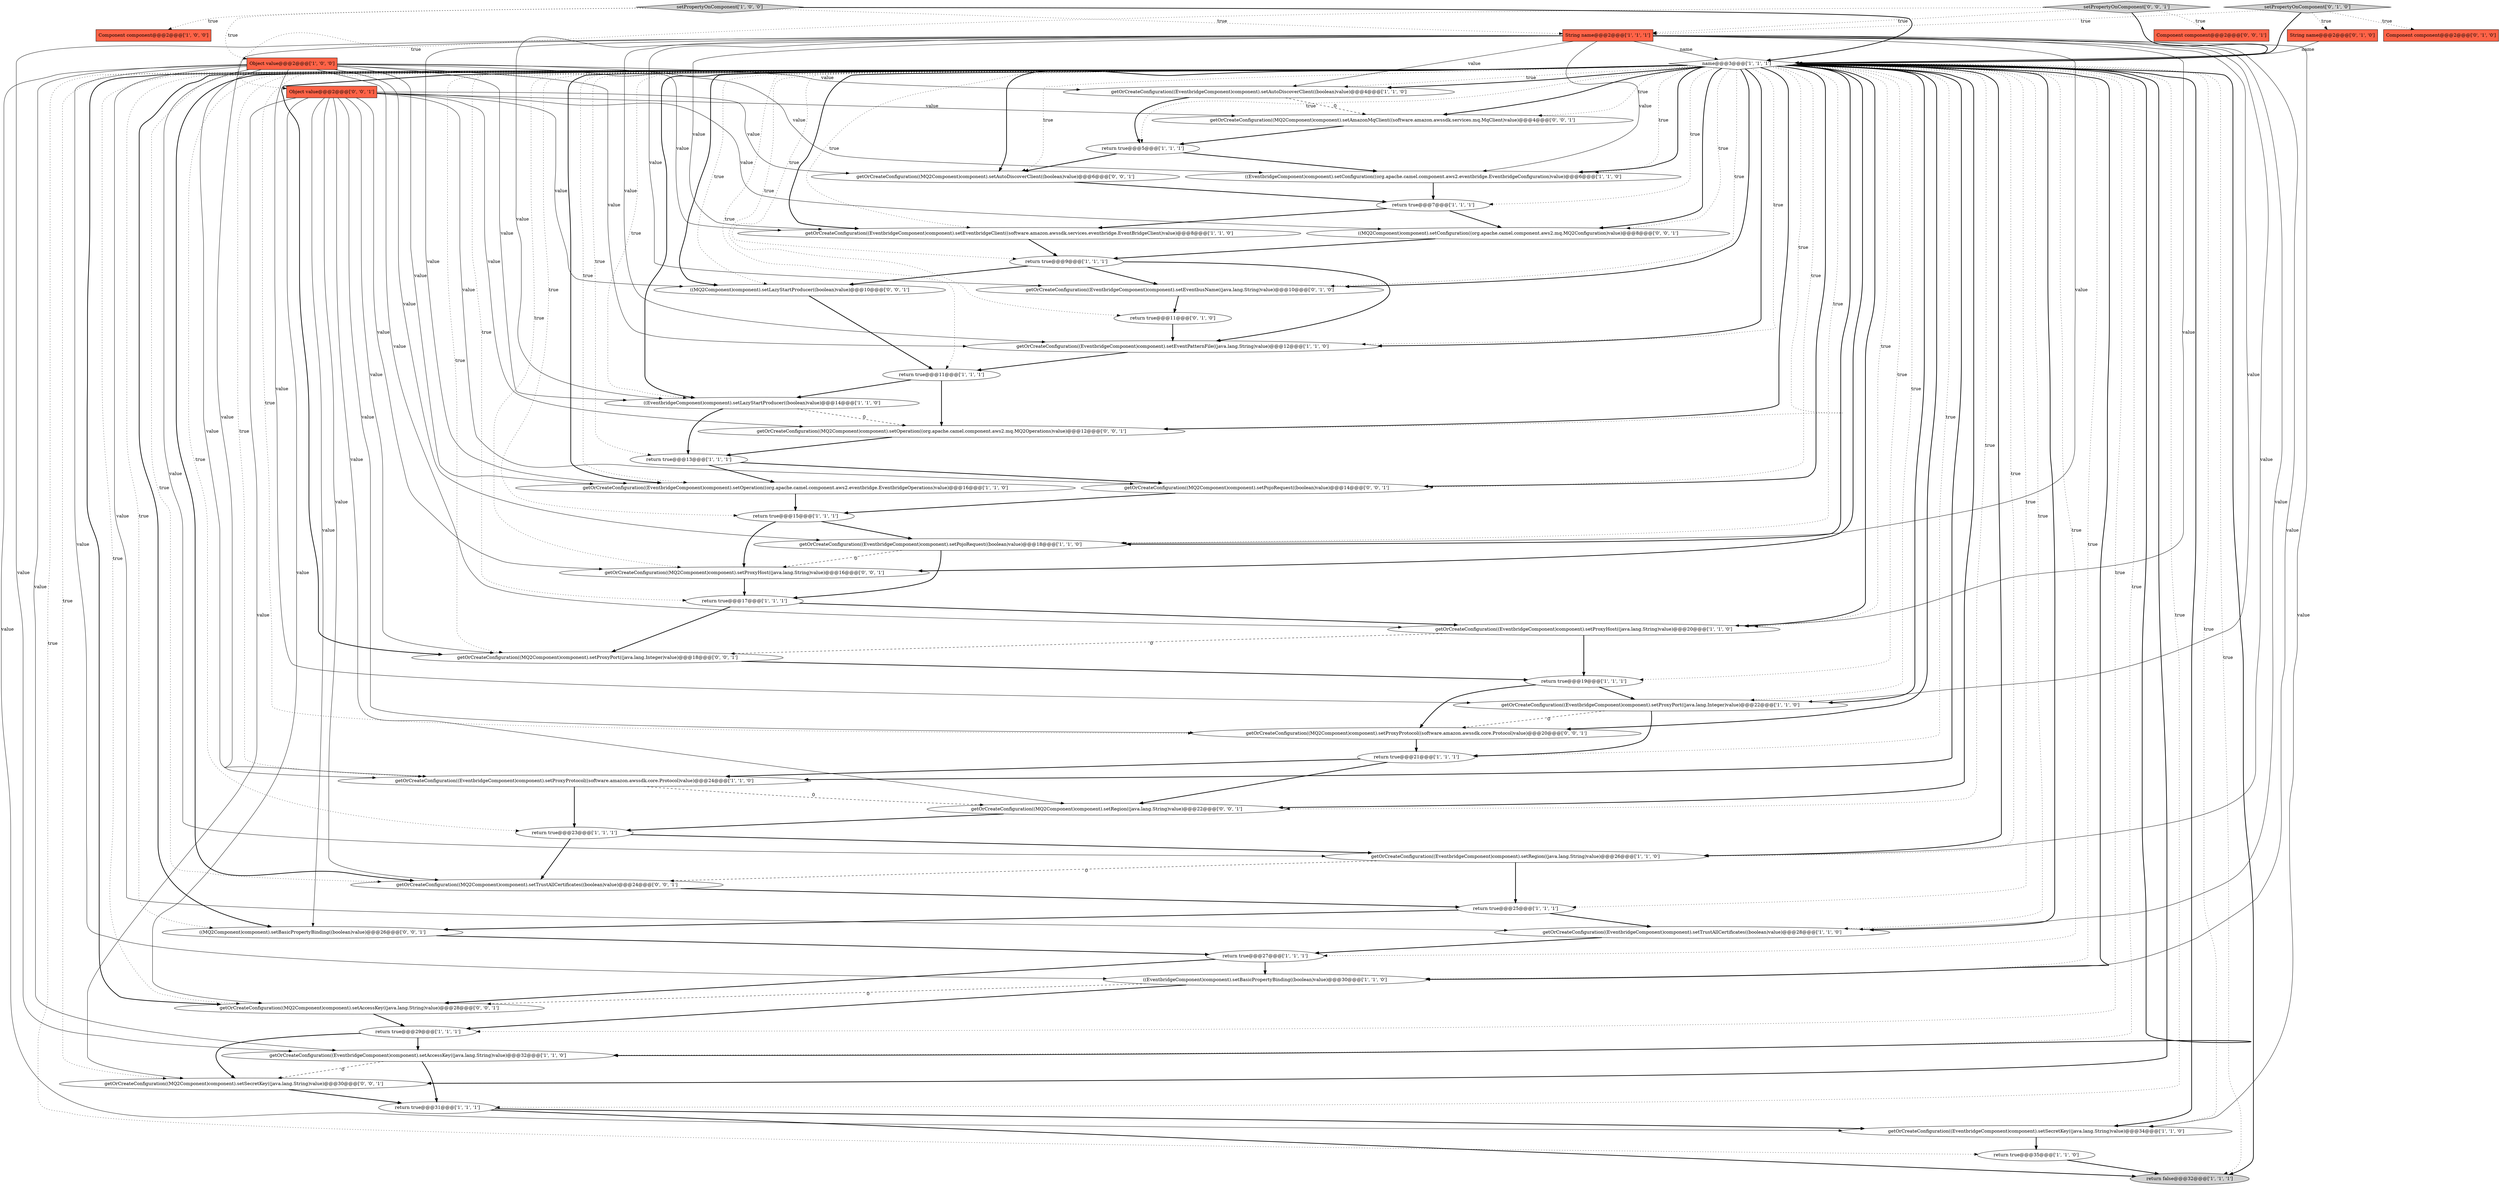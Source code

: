digraph {
9 [style = filled, label = "getOrCreateConfiguration((EventbridgeComponent)component).setPojoRequest((boolean)value)@@@18@@@['1', '1', '0']", fillcolor = white, shape = ellipse image = "AAA0AAABBB1BBB"];
17 [style = filled, label = "name@@@3@@@['1', '1', '1']", fillcolor = white, shape = diamond image = "AAA0AAABBB1BBB"];
10 [style = filled, label = "Object value@@@2@@@['1', '0', '0']", fillcolor = tomato, shape = box image = "AAA0AAABBB1BBB"];
1 [style = filled, label = "return true@@@29@@@['1', '1', '1']", fillcolor = white, shape = ellipse image = "AAA0AAABBB1BBB"];
2 [style = filled, label = "return true@@@23@@@['1', '1', '1']", fillcolor = white, shape = ellipse image = "AAA0AAABBB1BBB"];
6 [style = filled, label = "getOrCreateConfiguration((EventbridgeComponent)component).setTrustAllCertificates((boolean)value)@@@28@@@['1', '1', '0']", fillcolor = white, shape = ellipse image = "AAA0AAABBB1BBB"];
39 [style = filled, label = "return true@@@11@@@['0', '1', '0']", fillcolor = white, shape = ellipse image = "AAA1AAABBB2BBB"];
48 [style = filled, label = "Object value@@@2@@@['0', '0', '1']", fillcolor = tomato, shape = box image = "AAA0AAABBB3BBB"];
7 [style = filled, label = "return true@@@31@@@['1', '1', '1']", fillcolor = white, shape = ellipse image = "AAA0AAABBB1BBB"];
51 [style = filled, label = "getOrCreateConfiguration((MQ2Component)component).setPojoRequest((boolean)value)@@@14@@@['0', '0', '1']", fillcolor = white, shape = ellipse image = "AAA0AAABBB3BBB"];
0 [style = filled, label = "return true@@@15@@@['1', '1', '1']", fillcolor = white, shape = ellipse image = "AAA0AAABBB1BBB"];
11 [style = filled, label = "return false@@@32@@@['1', '1', '1']", fillcolor = lightgray, shape = ellipse image = "AAA0AAABBB1BBB"];
14 [style = filled, label = "getOrCreateConfiguration((EventbridgeComponent)component).setProxyHost((java.lang.String)value)@@@20@@@['1', '1', '0']", fillcolor = white, shape = ellipse image = "AAA0AAABBB1BBB"];
35 [style = filled, label = "((EventbridgeComponent)component).setBasicPropertyBinding((boolean)value)@@@30@@@['1', '1', '0']", fillcolor = white, shape = ellipse image = "AAA0AAABBB1BBB"];
37 [style = filled, label = "String name@@@2@@@['0', '1', '0']", fillcolor = tomato, shape = box image = "AAA0AAABBB2BBB"];
26 [style = filled, label = "getOrCreateConfiguration((EventbridgeComponent)component).setProxyPort((java.lang.Integer)value)@@@22@@@['1', '1', '0']", fillcolor = white, shape = ellipse image = "AAA0AAABBB1BBB"];
16 [style = filled, label = "Component component@@@2@@@['1', '0', '0']", fillcolor = tomato, shape = box image = "AAA0AAABBB1BBB"];
47 [style = filled, label = "getOrCreateConfiguration((MQ2Component)component).setAmazonMqClient((software.amazon.awssdk.services.mq.MqClient)value)@@@4@@@['0', '0', '1']", fillcolor = white, shape = ellipse image = "AAA0AAABBB3BBB"];
3 [style = filled, label = "getOrCreateConfiguration((EventbridgeComponent)component).setProxyProtocol((software.amazon.awssdk.core.Protocol)value)@@@24@@@['1', '1', '0']", fillcolor = white, shape = ellipse image = "AAA0AAABBB1BBB"];
50 [style = filled, label = "getOrCreateConfiguration((MQ2Component)component).setOperation((org.apache.camel.component.aws2.mq.MQ2Operations)value)@@@12@@@['0', '0', '1']", fillcolor = white, shape = ellipse image = "AAA0AAABBB3BBB"];
53 [style = filled, label = "getOrCreateConfiguration((MQ2Component)component).setTrustAllCertificates((boolean)value)@@@24@@@['0', '0', '1']", fillcolor = white, shape = ellipse image = "AAA0AAABBB3BBB"];
55 [style = filled, label = "setPropertyOnComponent['0', '0', '1']", fillcolor = lightgray, shape = diamond image = "AAA0AAABBB3BBB"];
32 [style = filled, label = "return true@@@19@@@['1', '1', '1']", fillcolor = white, shape = ellipse image = "AAA0AAABBB1BBB"];
12 [style = filled, label = "return true@@@7@@@['1', '1', '1']", fillcolor = white, shape = ellipse image = "AAA0AAABBB1BBB"];
33 [style = filled, label = "String name@@@2@@@['1', '1', '1']", fillcolor = tomato, shape = box image = "AAA0AAABBB1BBB"];
41 [style = filled, label = "getOrCreateConfiguration((MQ2Component)component).setAutoDiscoverClient((boolean)value)@@@6@@@['0', '0', '1']", fillcolor = white, shape = ellipse image = "AAA0AAABBB3BBB"];
24 [style = filled, label = "return true@@@25@@@['1', '1', '1']", fillcolor = white, shape = ellipse image = "AAA0AAABBB1BBB"];
19 [style = filled, label = "return true@@@13@@@['1', '1', '1']", fillcolor = white, shape = ellipse image = "AAA0AAABBB1BBB"];
15 [style = filled, label = "setPropertyOnComponent['1', '0', '0']", fillcolor = lightgray, shape = diamond image = "AAA0AAABBB1BBB"];
20 [style = filled, label = "return true@@@21@@@['1', '1', '1']", fillcolor = white, shape = ellipse image = "AAA0AAABBB1BBB"];
4 [style = filled, label = "((EventbridgeComponent)component).setConfiguration((org.apache.camel.component.aws2.eventbridge.EventbridgeConfiguration)value)@@@6@@@['1', '1', '0']", fillcolor = white, shape = ellipse image = "AAA0AAABBB1BBB"];
28 [style = filled, label = "getOrCreateConfiguration((EventbridgeComponent)component).setAccessKey((java.lang.String)value)@@@32@@@['1', '1', '0']", fillcolor = white, shape = ellipse image = "AAA0AAABBB1BBB"];
40 [style = filled, label = "setPropertyOnComponent['0', '1', '0']", fillcolor = lightgray, shape = diamond image = "AAA0AAABBB2BBB"];
43 [style = filled, label = "getOrCreateConfiguration((MQ2Component)component).setProxyProtocol((software.amazon.awssdk.core.Protocol)value)@@@20@@@['0', '0', '1']", fillcolor = white, shape = ellipse image = "AAA0AAABBB3BBB"];
23 [style = filled, label = "return true@@@17@@@['1', '1', '1']", fillcolor = white, shape = ellipse image = "AAA0AAABBB1BBB"];
44 [style = filled, label = "getOrCreateConfiguration((MQ2Component)component).setSecretKey((java.lang.String)value)@@@30@@@['0', '0', '1']", fillcolor = white, shape = ellipse image = "AAA0AAABBB3BBB"];
52 [style = filled, label = "getOrCreateConfiguration((MQ2Component)component).setProxyPort((java.lang.Integer)value)@@@18@@@['0', '0', '1']", fillcolor = white, shape = ellipse image = "AAA0AAABBB3BBB"];
56 [style = filled, label = "getOrCreateConfiguration((MQ2Component)component).setAccessKey((java.lang.String)value)@@@28@@@['0', '0', '1']", fillcolor = white, shape = ellipse image = "AAA0AAABBB3BBB"];
22 [style = filled, label = "return true@@@9@@@['1', '1', '1']", fillcolor = white, shape = ellipse image = "AAA0AAABBB1BBB"];
5 [style = filled, label = "((EventbridgeComponent)component).setLazyStartProducer((boolean)value)@@@14@@@['1', '1', '0']", fillcolor = white, shape = ellipse image = "AAA0AAABBB1BBB"];
18 [style = filled, label = "getOrCreateConfiguration((EventbridgeComponent)component).setAutoDiscoverClient((boolean)value)@@@4@@@['1', '1', '0']", fillcolor = white, shape = ellipse image = "AAA0AAABBB1BBB"];
36 [style = filled, label = "Component component@@@2@@@['0', '1', '0']", fillcolor = tomato, shape = box image = "AAA0AAABBB2BBB"];
34 [style = filled, label = "return true@@@27@@@['1', '1', '1']", fillcolor = white, shape = ellipse image = "AAA0AAABBB1BBB"];
38 [style = filled, label = "getOrCreateConfiguration((EventbridgeComponent)component).setEventbusName((java.lang.String)value)@@@10@@@['0', '1', '0']", fillcolor = white, shape = ellipse image = "AAA1AAABBB2BBB"];
42 [style = filled, label = "getOrCreateConfiguration((MQ2Component)component).setRegion((java.lang.String)value)@@@22@@@['0', '0', '1']", fillcolor = white, shape = ellipse image = "AAA0AAABBB3BBB"];
27 [style = filled, label = "return true@@@35@@@['1', '1', '0']", fillcolor = white, shape = ellipse image = "AAA0AAABBB1BBB"];
45 [style = filled, label = "Component component@@@2@@@['0', '0', '1']", fillcolor = tomato, shape = box image = "AAA0AAABBB3BBB"];
31 [style = filled, label = "getOrCreateConfiguration((EventbridgeComponent)component).setSecretKey((java.lang.String)value)@@@34@@@['1', '1', '0']", fillcolor = white, shape = ellipse image = "AAA0AAABBB1BBB"];
54 [style = filled, label = "((MQ2Component)component).setLazyStartProducer((boolean)value)@@@10@@@['0', '0', '1']", fillcolor = white, shape = ellipse image = "AAA0AAABBB3BBB"];
13 [style = filled, label = "getOrCreateConfiguration((EventbridgeComponent)component).setEventbridgeClient((software.amazon.awssdk.services.eventbridge.EventBridgeClient)value)@@@8@@@['1', '1', '0']", fillcolor = white, shape = ellipse image = "AAA0AAABBB1BBB"];
30 [style = filled, label = "return true@@@5@@@['1', '1', '1']", fillcolor = white, shape = ellipse image = "AAA0AAABBB1BBB"];
46 [style = filled, label = "getOrCreateConfiguration((MQ2Component)component).setProxyHost((java.lang.String)value)@@@16@@@['0', '0', '1']", fillcolor = white, shape = ellipse image = "AAA0AAABBB3BBB"];
57 [style = filled, label = "((MQ2Component)component).setConfiguration((org.apache.camel.component.aws2.mq.MQ2Configuration)value)@@@8@@@['0', '0', '1']", fillcolor = white, shape = ellipse image = "AAA0AAABBB3BBB"];
8 [style = filled, label = "return true@@@11@@@['1', '1', '1']", fillcolor = white, shape = ellipse image = "AAA0AAABBB1BBB"];
25 [style = filled, label = "getOrCreateConfiguration((EventbridgeComponent)component).setRegion((java.lang.String)value)@@@26@@@['1', '1', '0']", fillcolor = white, shape = ellipse image = "AAA0AAABBB1BBB"];
21 [style = filled, label = "getOrCreateConfiguration((EventbridgeComponent)component).setEventPatternFile((java.lang.String)value)@@@12@@@['1', '1', '0']", fillcolor = white, shape = ellipse image = "AAA0AAABBB1BBB"];
29 [style = filled, label = "getOrCreateConfiguration((EventbridgeComponent)component).setOperation((org.apache.camel.component.aws2.eventbridge.EventbridgeOperations)value)@@@16@@@['1', '1', '0']", fillcolor = white, shape = ellipse image = "AAA0AAABBB1BBB"];
49 [style = filled, label = "((MQ2Component)component).setBasicPropertyBinding((boolean)value)@@@26@@@['0', '0', '1']", fillcolor = white, shape = ellipse image = "AAA0AAABBB3BBB"];
26->43 [style = dashed, label="0"];
17->43 [style = dotted, label="true"];
17->34 [style = dotted, label="true"];
55->48 [style = dotted, label="true"];
17->0 [style = dotted, label="true"];
48->52 [style = solid, label="value"];
17->21 [style = bold, label=""];
14->32 [style = bold, label=""];
17->35 [style = dotted, label="true"];
48->44 [style = solid, label="value"];
17->50 [style = bold, label=""];
33->14 [style = solid, label="value"];
17->28 [style = dotted, label="true"];
17->14 [style = bold, label=""];
17->3 [style = bold, label=""];
10->25 [style = solid, label="value"];
48->49 [style = solid, label="value"];
17->4 [style = dotted, label="true"];
7->11 [style = bold, label=""];
47->30 [style = bold, label=""];
2->53 [style = bold, label=""];
30->41 [style = bold, label=""];
17->47 [style = dotted, label="true"];
17->4 [style = bold, label=""];
33->21 [style = solid, label="value"];
17->51 [style = bold, label=""];
0->46 [style = bold, label=""];
19->29 [style = bold, label=""];
40->33 [style = dotted, label="true"];
23->52 [style = bold, label=""];
52->32 [style = bold, label=""];
42->2 [style = bold, label=""];
17->20 [style = dotted, label="true"];
17->13 [style = bold, label=""];
33->18 [style = solid, label="value"];
17->24 [style = dotted, label="true"];
48->41 [style = solid, label="value"];
33->29 [style = solid, label="value"];
17->39 [style = dotted, label="true"];
10->14 [style = solid, label="value"];
30->4 [style = bold, label=""];
17->46 [style = dotted, label="true"];
17->38 [style = dotted, label="true"];
17->50 [style = dotted, label="true"];
14->52 [style = dashed, label="0"];
17->3 [style = dotted, label="true"];
28->44 [style = dashed, label="0"];
55->33 [style = dotted, label="true"];
17->56 [style = bold, label=""];
33->5 [style = solid, label="value"];
34->56 [style = bold, label=""];
17->52 [style = bold, label=""];
17->52 [style = dotted, label="true"];
38->39 [style = bold, label=""];
56->1 [style = bold, label=""];
17->18 [style = dotted, label="true"];
17->42 [style = dotted, label="true"];
15->33 [style = dotted, label="true"];
17->46 [style = bold, label=""];
17->49 [style = bold, label=""];
10->21 [style = solid, label="value"];
18->47 [style = dashed, label="0"];
10->18 [style = solid, label="value"];
10->13 [style = solid, label="value"];
8->5 [style = bold, label=""];
17->41 [style = dotted, label="true"];
37->17 [style = solid, label="name"];
17->1 [style = dotted, label="true"];
50->19 [style = bold, label=""];
10->6 [style = solid, label="value"];
17->13 [style = dotted, label="true"];
48->43 [style = solid, label="value"];
21->8 [style = bold, label=""];
33->31 [style = solid, label="value"];
15->10 [style = dotted, label="true"];
12->13 [style = bold, label=""];
35->1 [style = bold, label=""];
5->50 [style = dashed, label="0"];
48->50 [style = solid, label="value"];
10->4 [style = solid, label="value"];
20->42 [style = bold, label=""];
17->6 [style = bold, label=""];
1->44 [style = bold, label=""];
9->46 [style = dashed, label="0"];
17->57 [style = bold, label=""];
17->9 [style = bold, label=""];
10->9 [style = solid, label="value"];
17->2 [style = dotted, label="true"];
4->12 [style = bold, label=""];
3->42 [style = dashed, label="0"];
17->11 [style = bold, label=""];
17->30 [style = dotted, label="true"];
17->11 [style = dotted, label="true"];
17->21 [style = dotted, label="true"];
43->20 [style = bold, label=""];
17->22 [style = dotted, label="true"];
33->28 [style = solid, label="value"];
22->21 [style = bold, label=""];
34->35 [style = bold, label=""];
17->5 [style = dotted, label="true"];
53->24 [style = bold, label=""];
18->30 [style = bold, label=""];
17->41 [style = bold, label=""];
17->29 [style = dotted, label="true"];
33->26 [style = solid, label="value"];
33->6 [style = solid, label="value"];
15->17 [style = bold, label=""];
19->51 [style = bold, label=""];
5->19 [style = bold, label=""];
22->38 [style = bold, label=""];
17->57 [style = dotted, label="true"];
12->57 [style = bold, label=""];
17->26 [style = bold, label=""];
20->3 [style = bold, label=""];
17->14 [style = dotted, label="true"];
48->54 [style = solid, label="value"];
3->2 [style = bold, label=""];
48->47 [style = solid, label="value"];
1->28 [style = bold, label=""];
48->57 [style = solid, label="value"];
26->20 [style = bold, label=""];
17->47 [style = bold, label=""];
46->23 [style = bold, label=""];
24->49 [style = bold, label=""];
10->35 [style = solid, label="value"];
33->4 [style = solid, label="value"];
33->17 [style = solid, label="name"];
27->11 [style = bold, label=""];
17->54 [style = bold, label=""];
48->46 [style = solid, label="value"];
17->9 [style = dotted, label="true"];
32->26 [style = bold, label=""];
33->25 [style = solid, label="value"];
17->12 [style = dotted, label="true"];
17->51 [style = dotted, label="true"];
17->44 [style = bold, label=""];
55->45 [style = dotted, label="true"];
7->31 [style = bold, label=""];
10->3 [style = solid, label="value"];
17->53 [style = bold, label=""];
17->8 [style = dotted, label="true"];
17->54 [style = dotted, label="true"];
23->14 [style = bold, label=""];
15->16 [style = dotted, label="true"];
40->17 [style = bold, label=""];
10->28 [style = solid, label="value"];
17->26 [style = dotted, label="true"];
24->6 [style = bold, label=""];
40->36 [style = dotted, label="true"];
17->44 [style = dotted, label="true"];
35->56 [style = dashed, label="0"];
8->50 [style = bold, label=""];
55->17 [style = bold, label=""];
48->56 [style = solid, label="value"];
17->29 [style = bold, label=""];
48->51 [style = solid, label="value"];
17->19 [style = dotted, label="true"];
17->35 [style = bold, label=""];
28->7 [style = bold, label=""];
32->43 [style = bold, label=""];
54->8 [style = bold, label=""];
10->5 [style = solid, label="value"];
33->9 [style = solid, label="value"];
17->49 [style = dotted, label="true"];
17->7 [style = dotted, label="true"];
25->53 [style = dashed, label="0"];
17->43 [style = bold, label=""];
17->38 [style = bold, label=""];
25->24 [style = bold, label=""];
40->37 [style = dotted, label="true"];
13->22 [style = bold, label=""];
17->23 [style = dotted, label="true"];
0->9 [style = bold, label=""];
17->31 [style = dotted, label="true"];
48->42 [style = solid, label="value"];
10->31 [style = solid, label="value"];
39->21 [style = bold, label=""];
33->13 [style = solid, label="value"];
33->35 [style = solid, label="value"];
51->0 [style = bold, label=""];
17->56 [style = dotted, label="true"];
17->32 [style = dotted, label="true"];
2->25 [style = bold, label=""];
41->12 [style = bold, label=""];
29->0 [style = bold, label=""];
10->29 [style = solid, label="value"];
57->22 [style = bold, label=""];
17->53 [style = dotted, label="true"];
6->34 [style = bold, label=""];
17->28 [style = bold, label=""];
17->6 [style = dotted, label="true"];
17->27 [style = dotted, label="true"];
17->42 [style = bold, label=""];
22->54 [style = bold, label=""];
9->23 [style = bold, label=""];
44->7 [style = bold, label=""];
33->3 [style = solid, label="value"];
48->53 [style = solid, label="value"];
49->34 [style = bold, label=""];
10->26 [style = solid, label="value"];
33->38 [style = solid, label="value"];
17->5 [style = bold, label=""];
31->27 [style = bold, label=""];
17->25 [style = dotted, label="true"];
17->25 [style = bold, label=""];
17->31 [style = bold, label=""];
17->18 [style = bold, label=""];
}
